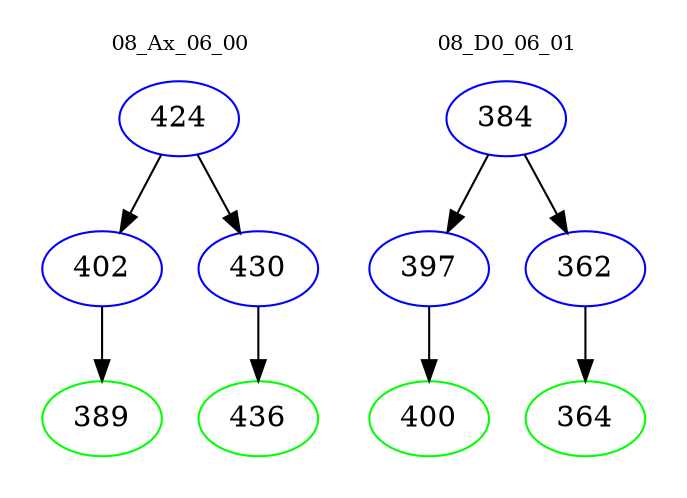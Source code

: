 digraph{
subgraph cluster_0 {
color = white
label = "08_Ax_06_00";
fontsize=10;
T0_424 [label="424", color="blue"]
T0_424 -> T0_402 [color="black"]
T0_402 [label="402", color="blue"]
T0_402 -> T0_389 [color="black"]
T0_389 [label="389", color="green"]
T0_424 -> T0_430 [color="black"]
T0_430 [label="430", color="blue"]
T0_430 -> T0_436 [color="black"]
T0_436 [label="436", color="green"]
}
subgraph cluster_1 {
color = white
label = "08_D0_06_01";
fontsize=10;
T1_384 [label="384", color="blue"]
T1_384 -> T1_397 [color="black"]
T1_397 [label="397", color="blue"]
T1_397 -> T1_400 [color="black"]
T1_400 [label="400", color="green"]
T1_384 -> T1_362 [color="black"]
T1_362 [label="362", color="blue"]
T1_362 -> T1_364 [color="black"]
T1_364 [label="364", color="green"]
}
}
